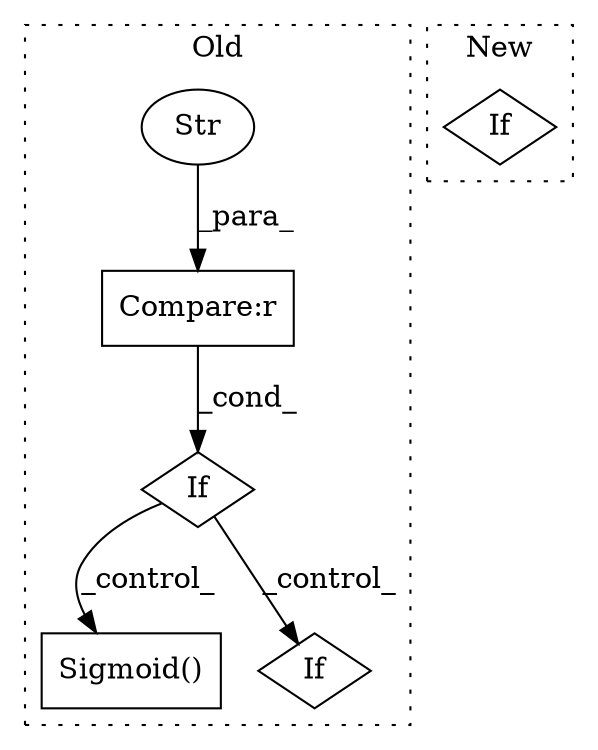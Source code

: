 digraph G {
subgraph cluster0 {
1 [label="Sigmoid()" a="75" s="2400" l="12" shape="box"];
3 [label="If" a="96" s="2323" l="3" shape="diamond"];
4 [label="Compare:r" a="40" s="2326" l="36" shape="box"];
5 [label="If" a="96" s="2742" l="0" shape="diamond"];
6 [label="Str" a="66" s="2353" l="9" shape="ellipse"];
label = "Old";
style="dotted";
}
subgraph cluster1 {
2 [label="If" a="96" s="2365" l="3" shape="diamond"];
label = "New";
style="dotted";
}
3 -> 5 [label="_control_"];
3 -> 1 [label="_control_"];
4 -> 3 [label="_cond_"];
6 -> 4 [label="_para_"];
}